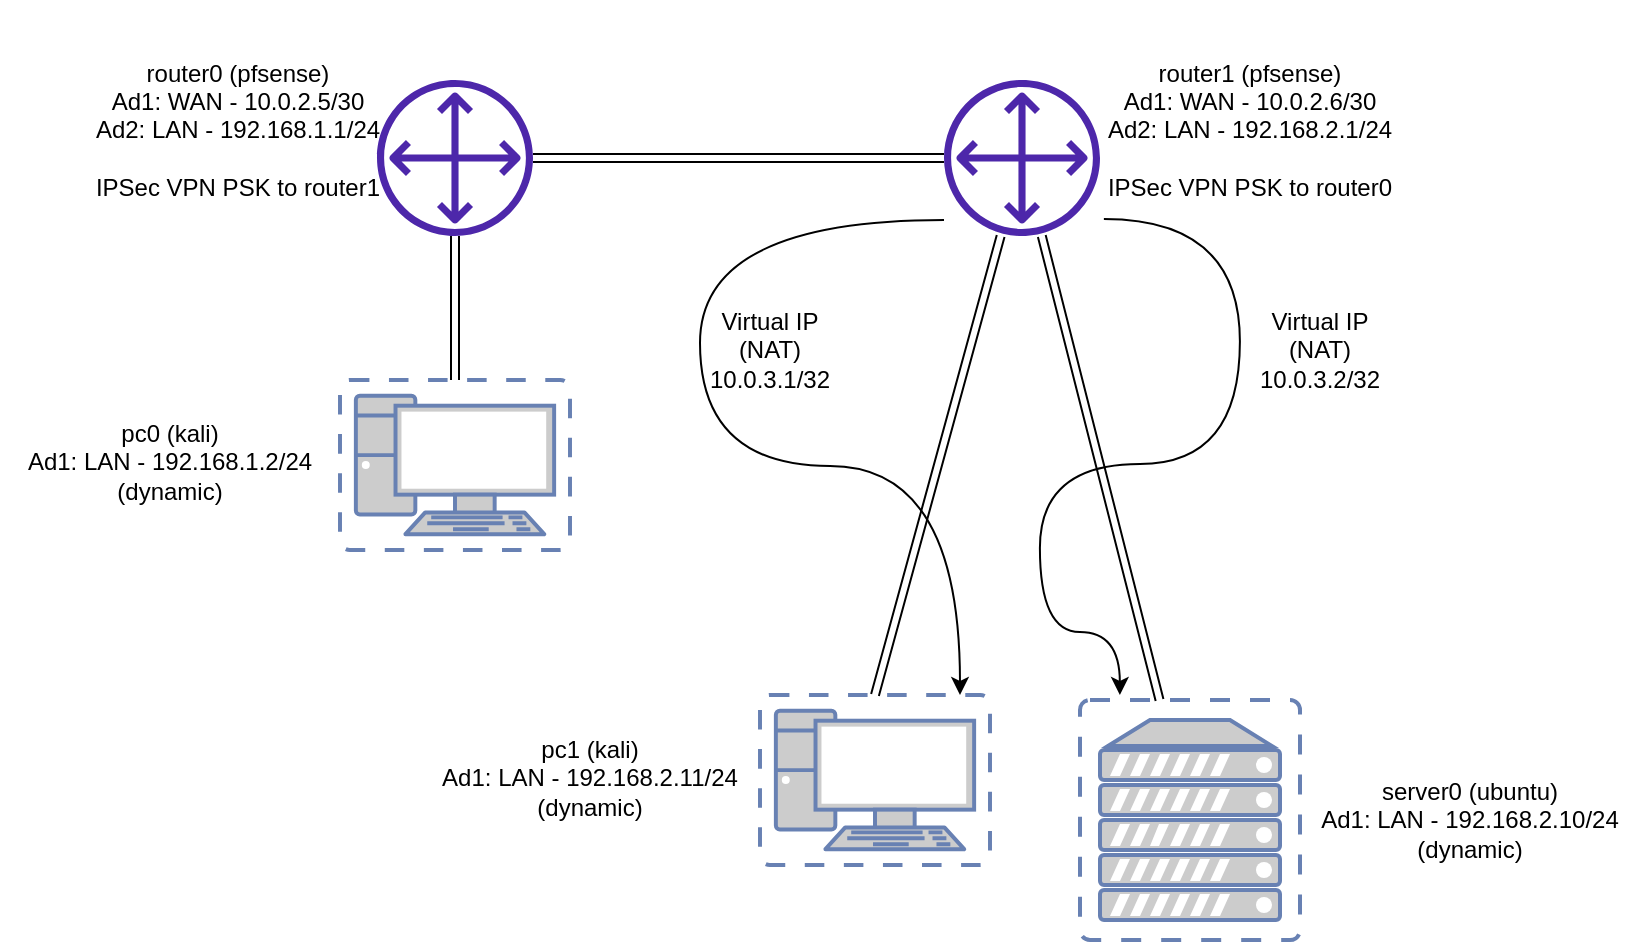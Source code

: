 <mxfile version="22.1.2" type="device">
  <diagram id="as2slQckAo29rZJoSzQH" name="Page-1">
    <mxGraphModel dx="1311" dy="1208" grid="1" gridSize="10" guides="1" tooltips="1" connect="1" arrows="1" fold="1" page="1" pageScale="1" pageWidth="850" pageHeight="1100" math="0" shadow="0">
      <root>
        <mxCell id="0" />
        <mxCell id="1" parent="0" />
        <mxCell id="6" style="edgeStyle=none;shape=link;html=1;exitX=0.5;exitY=0;exitDx=0;exitDy=0;exitPerimeter=0;" parent="1" source="2" target="4" edge="1">
          <mxGeometry relative="1" as="geometry" />
        </mxCell>
        <mxCell id="2" value="" style="fontColor=#0066CC;verticalAlign=top;verticalLabelPosition=bottom;labelPosition=center;align=center;html=1;outlineConnect=0;fillColor=#CCCCCC;strokeColor=#6881B3;gradientColor=none;gradientDirection=north;strokeWidth=2;shape=mxgraph.networks.virtual_pc;" parent="1" vertex="1">
          <mxGeometry x="180" y="270" width="115" height="85" as="geometry" />
        </mxCell>
        <mxCell id="7" style="edgeStyle=none;shape=link;html=1;" parent="1" source="3" target="4" edge="1">
          <mxGeometry relative="1" as="geometry" />
        </mxCell>
        <mxCell id="8" style="edgeStyle=none;shape=link;html=1;" parent="1" source="3" target="5" edge="1">
          <mxGeometry relative="1" as="geometry" />
        </mxCell>
        <mxCell id="1GvKWwtauc00toKpo4UQ-17" style="edgeStyle=orthogonalEdgeStyle;curved=1;rounded=0;orthogonalLoop=1;jettySize=auto;html=1;" edge="1" parent="1" source="3" target="1GvKWwtauc00toKpo4UQ-12">
          <mxGeometry relative="1" as="geometry">
            <Array as="points">
              <mxPoint x="360" y="190" />
              <mxPoint x="360" y="313" />
              <mxPoint x="490" y="313" />
            </Array>
          </mxGeometry>
        </mxCell>
        <mxCell id="3" value="" style="sketch=0;outlineConnect=0;fontColor=#232F3E;gradientColor=none;fillColor=#4D27AA;strokeColor=none;dashed=0;verticalLabelPosition=bottom;verticalAlign=top;align=center;html=1;fontSize=12;fontStyle=0;aspect=fixed;pointerEvents=1;shape=mxgraph.aws4.customer_gateway;" parent="1" vertex="1">
          <mxGeometry x="482" y="120" width="78" height="78" as="geometry" />
        </mxCell>
        <mxCell id="4" value="" style="sketch=0;outlineConnect=0;fontColor=#232F3E;gradientColor=none;fillColor=#4D27AA;strokeColor=none;dashed=0;verticalLabelPosition=bottom;verticalAlign=top;align=center;html=1;fontSize=12;fontStyle=0;aspect=fixed;pointerEvents=1;shape=mxgraph.aws4.customer_gateway;" parent="1" vertex="1">
          <mxGeometry x="198.5" y="120" width="78" height="78" as="geometry" />
        </mxCell>
        <mxCell id="5" value="" style="fontColor=#0066CC;verticalAlign=top;verticalLabelPosition=bottom;labelPosition=center;align=center;html=1;outlineConnect=0;fillColor=#CCCCCC;strokeColor=#6881B3;gradientColor=none;gradientDirection=north;strokeWidth=2;shape=mxgraph.networks.virtual_server;" parent="1" vertex="1">
          <mxGeometry x="550" y="430" width="110" height="120" as="geometry" />
        </mxCell>
        <mxCell id="9" value="router1 (pfsense)&lt;br&gt;Ad1: WAN - 10.0.2.6/30&lt;br&gt;Ad2: LAN - 192.168.2.1/24&lt;br&gt;&lt;br&gt;IPSec VPN PSK to router0" style="text;html=1;strokeColor=none;fillColor=none;align=center;verticalAlign=middle;whiteSpace=wrap;rounded=0;" parent="1" vertex="1">
          <mxGeometry x="555" y="80" width="160" height="130" as="geometry" />
        </mxCell>
        <mxCell id="10" value="router0 (pfsense)&lt;br&gt;Ad1: WAN - 10.0.2.5/30&lt;br&gt;Ad2: LAN - 192.168.1.1/24&lt;br&gt;&lt;br&gt;IPSec VPN PSK to router1" style="text;html=1;strokeColor=none;fillColor=none;align=center;verticalAlign=middle;whiteSpace=wrap;rounded=0;" parent="1" vertex="1">
          <mxGeometry x="48.5" y="80" width="160" height="130" as="geometry" />
        </mxCell>
        <mxCell id="11" value="pc0 (kali)&lt;br&gt;Ad1: LAN - 192.168.1.2/24 (dynamic)" style="text;html=1;strokeColor=none;fillColor=none;align=center;verticalAlign=middle;whiteSpace=wrap;rounded=0;" parent="1" vertex="1">
          <mxGeometry x="10" y="252.5" width="170" height="117.5" as="geometry" />
        </mxCell>
        <mxCell id="12" value="server0 (ubuntu)&lt;br&gt;Ad1: LAN - 192.168.2.10/24 (dynamic)" style="text;html=1;strokeColor=none;fillColor=none;align=center;verticalAlign=middle;whiteSpace=wrap;rounded=0;" parent="1" vertex="1">
          <mxGeometry x="660" y="431" width="170" height="117.5" as="geometry" />
        </mxCell>
        <mxCell id="1GvKWwtauc00toKpo4UQ-12" value="" style="fontColor=#0066CC;verticalAlign=top;verticalLabelPosition=bottom;labelPosition=center;align=center;html=1;outlineConnect=0;fillColor=#CCCCCC;strokeColor=#6881B3;gradientColor=none;gradientDirection=north;strokeWidth=2;shape=mxgraph.networks.virtual_pc;" vertex="1" parent="1">
          <mxGeometry x="390" y="427.5" width="115" height="85" as="geometry" />
        </mxCell>
        <mxCell id="1GvKWwtauc00toKpo4UQ-13" value="pc1 (kali)&lt;br&gt;Ad1: LAN - 192.168.2.11/24 (dynamic)" style="text;html=1;strokeColor=none;fillColor=none;align=center;verticalAlign=middle;whiteSpace=wrap;rounded=0;" vertex="1" parent="1">
          <mxGeometry x="220" y="410" width="170" height="117.5" as="geometry" />
        </mxCell>
        <mxCell id="1GvKWwtauc00toKpo4UQ-15" style="shape=link;rounded=0;orthogonalLoop=1;jettySize=auto;html=1;entryX=0.5;entryY=0;entryDx=0;entryDy=0;entryPerimeter=0;" edge="1" parent="1" source="3" target="1GvKWwtauc00toKpo4UQ-12">
          <mxGeometry relative="1" as="geometry" />
        </mxCell>
        <mxCell id="1GvKWwtauc00toKpo4UQ-18" value="Virtual IP&lt;br&gt;(NAT)&lt;br&gt;10.0.3.1/32" style="text;html=1;strokeColor=none;fillColor=none;align=center;verticalAlign=middle;whiteSpace=wrap;rounded=0;" vertex="1" parent="1">
          <mxGeometry x="365" y="240" width="60" height="30" as="geometry" />
        </mxCell>
        <mxCell id="1GvKWwtauc00toKpo4UQ-19" style="edgeStyle=orthogonalEdgeStyle;curved=1;rounded=0;orthogonalLoop=1;jettySize=auto;html=1;" edge="1" parent="1">
          <mxGeometry relative="1" as="geometry">
            <mxPoint x="561.94" y="189.5" as="sourcePoint" />
            <mxPoint x="569.94" y="427.5" as="targetPoint" />
            <Array as="points">
              <mxPoint x="629.94" y="190" />
              <mxPoint x="629.94" y="312" />
              <mxPoint x="529.94" y="312" />
              <mxPoint x="529.94" y="396" />
              <mxPoint x="569.94" y="396" />
            </Array>
          </mxGeometry>
        </mxCell>
        <mxCell id="1GvKWwtauc00toKpo4UQ-20" value="Virtual IP&lt;br&gt;(NAT)&lt;br&gt;10.0.3.2/32" style="text;html=1;strokeColor=none;fillColor=none;align=center;verticalAlign=middle;whiteSpace=wrap;rounded=0;" vertex="1" parent="1">
          <mxGeometry x="640" y="240" width="60" height="30" as="geometry" />
        </mxCell>
      </root>
    </mxGraphModel>
  </diagram>
</mxfile>
